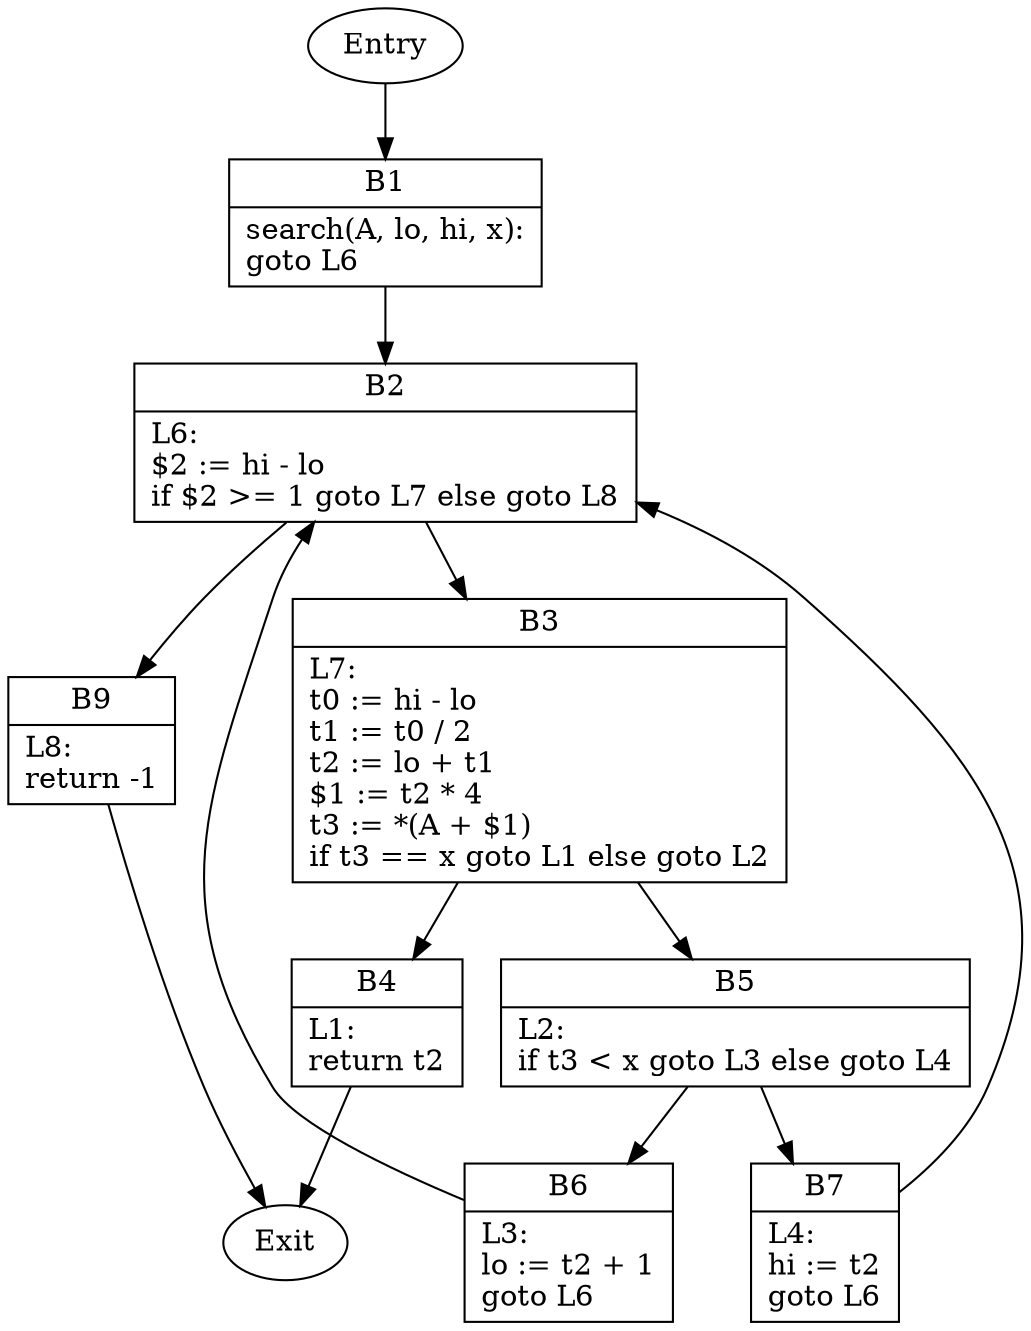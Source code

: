 digraph CFG {
    B1 [shape=record label="{B1|search(A, lo, hi, x):\lgoto L6\l}"];
    B2 [shape=record label="{B2|L6:\l$2 := hi - lo\lif $2 \>= 1 goto L7 else goto L8\l}"];
    B3 [shape=record label="{B3|L7:\lt0 := hi - lo\lt1 := t0 / 2\lt2 := lo + t1\l$1 := t2 * 4\lt3 := *(A + $1)\lif t3 == x goto L1 else goto L2\l}"];
    B4 [shape=record label="{B4|L1:\lreturn t2\l}"];
    B5 [shape=record label="{B5|L2:\lif t3 \< x goto L3 else goto L4\l}"];
    B6 [shape=record label="{B6|L3:\llo := t2 + 1\lgoto L6\l}"];
    B7 [shape=record label="{B7|L4:\lhi := t2\lgoto L6\l}"];
    B9 [shape=record label="{B9|L8:\lreturn -1\l}"];
    Entry -> B1;
    B1 -> B2;
    B2 -> B3;
    B2 -> B9;
    B3 -> B4;
    B3 -> B5;
    B4 -> Exit;
    B5 -> B6;
    B5 -> B7;
    B6 -> B2;
    B7 -> B2;
    B9 -> Exit;
}
